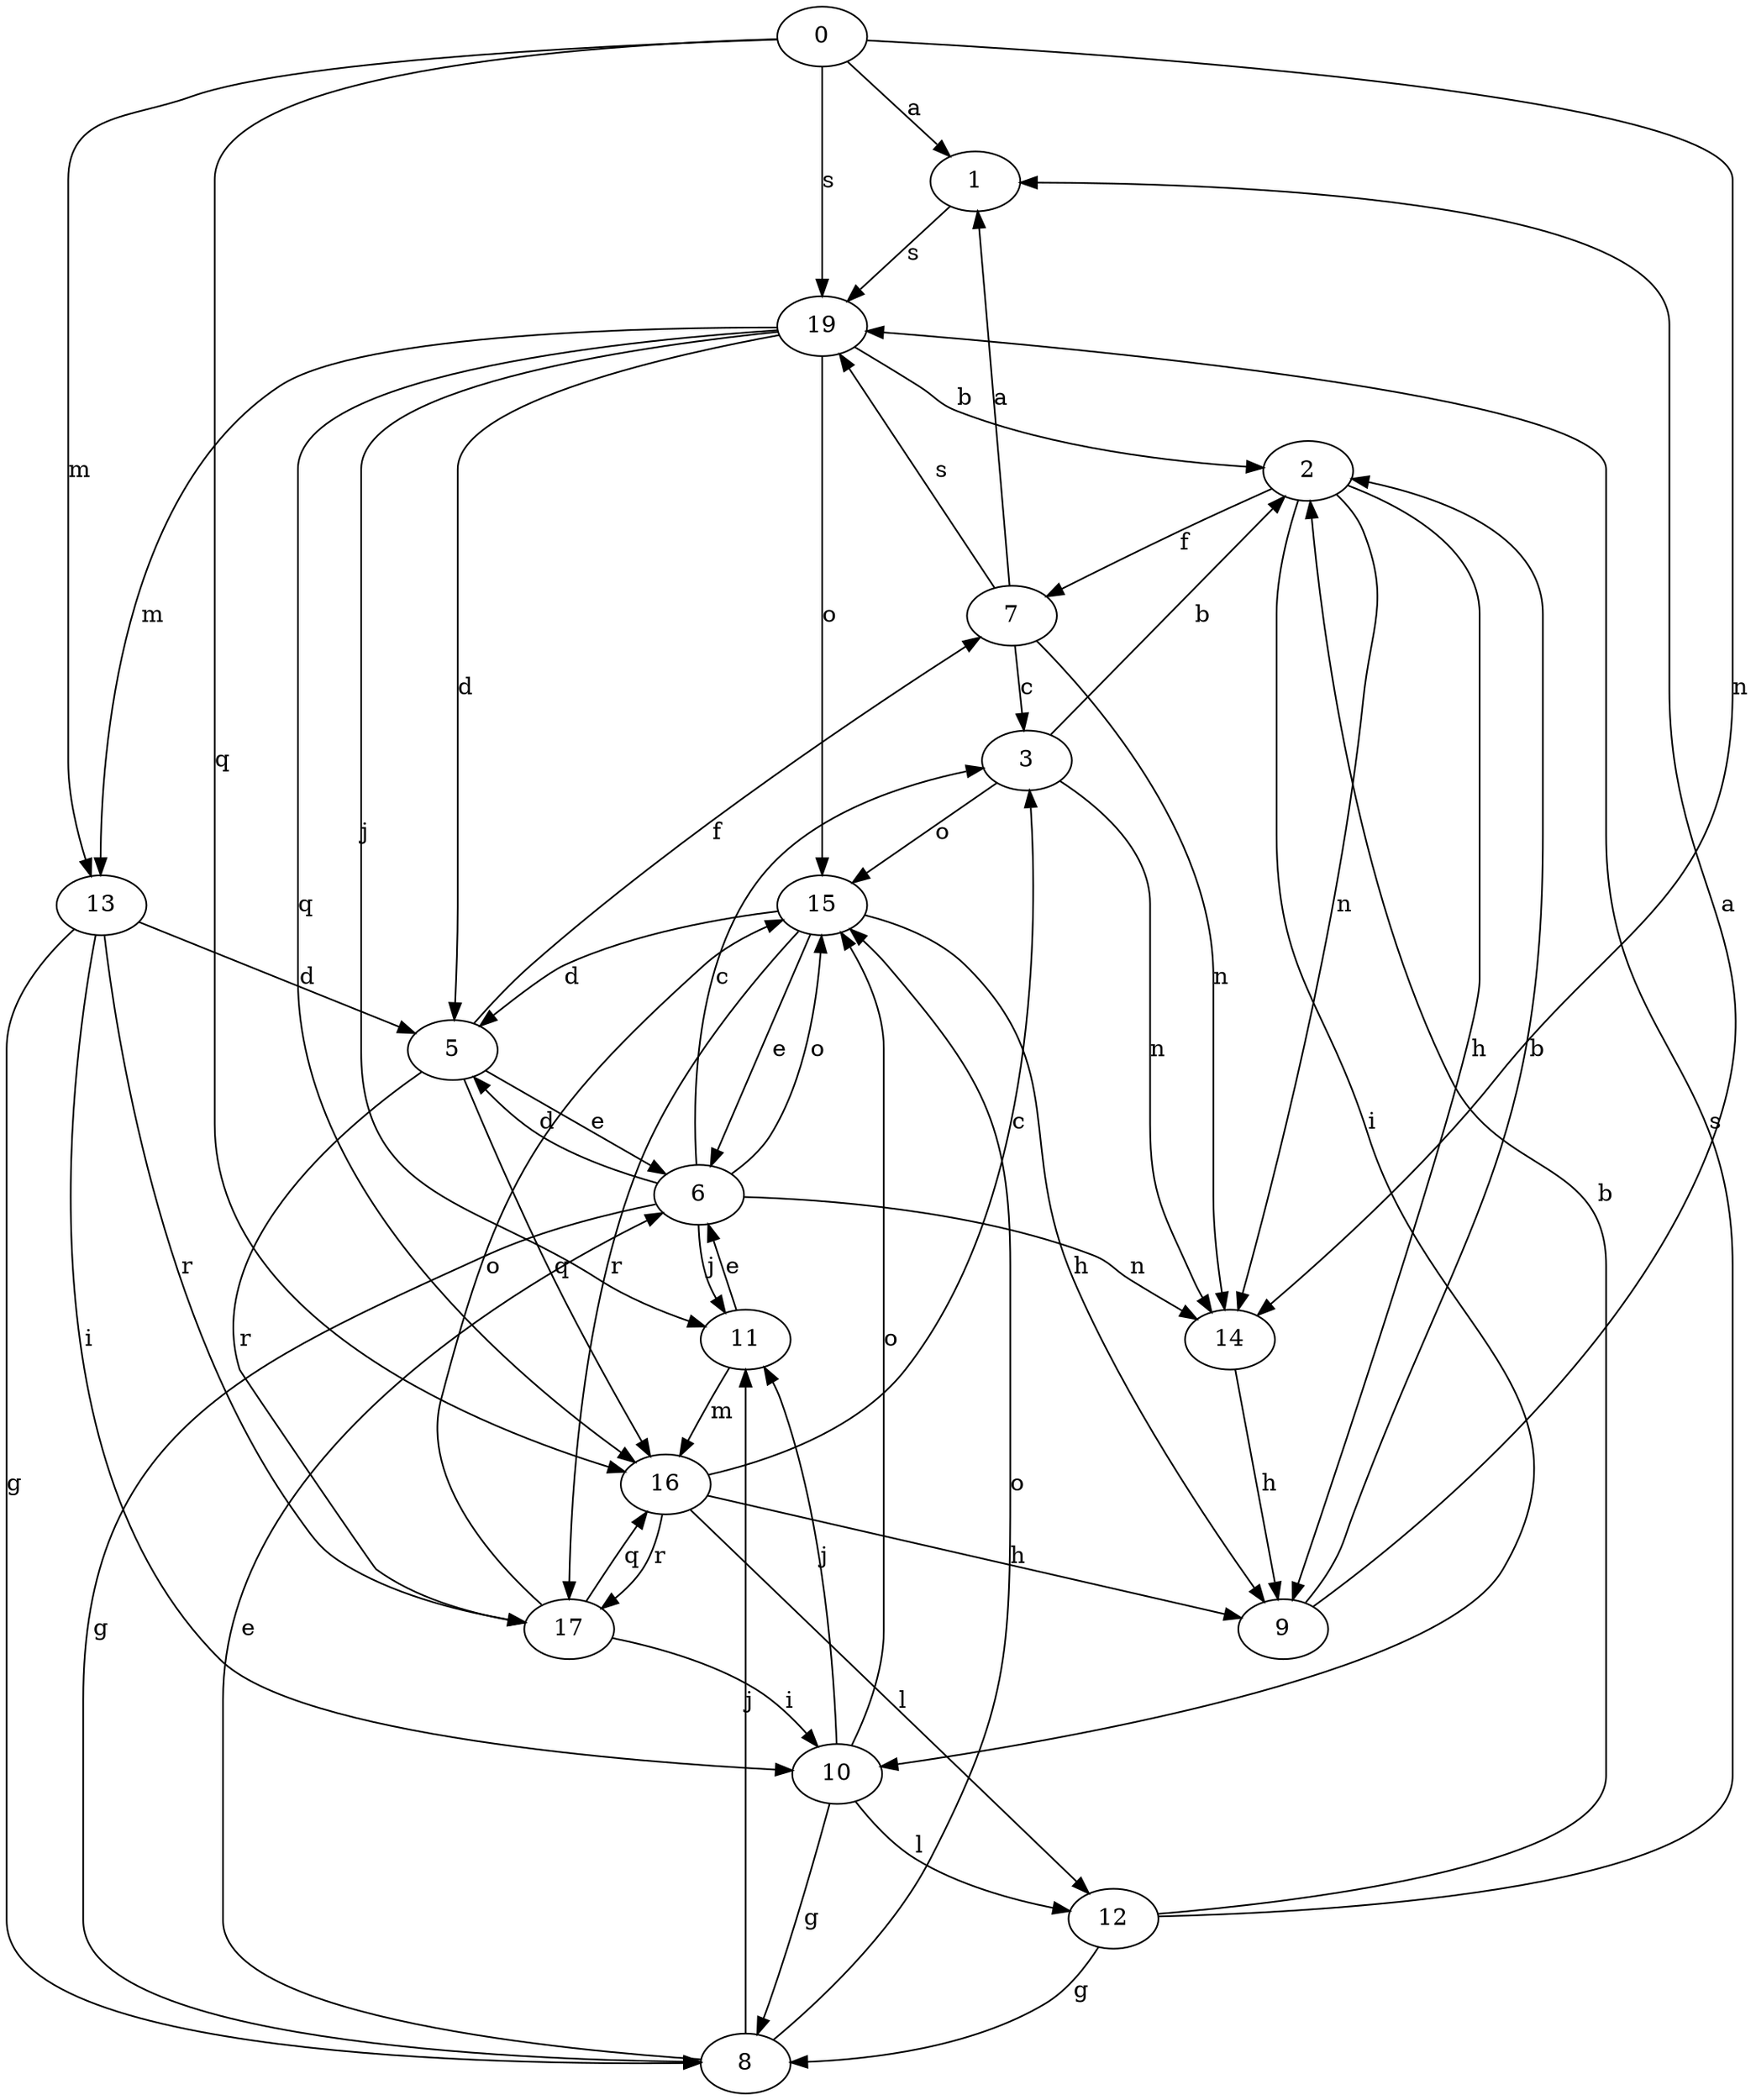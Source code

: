 strict digraph  {
0;
1;
2;
3;
5;
6;
7;
8;
9;
10;
11;
12;
13;
14;
15;
16;
17;
19;
0 -> 1  [label=a];
0 -> 13  [label=m];
0 -> 14  [label=n];
0 -> 16  [label=q];
0 -> 19  [label=s];
1 -> 19  [label=s];
2 -> 7  [label=f];
2 -> 9  [label=h];
2 -> 10  [label=i];
2 -> 14  [label=n];
3 -> 2  [label=b];
3 -> 14  [label=n];
3 -> 15  [label=o];
5 -> 6  [label=e];
5 -> 7  [label=f];
5 -> 16  [label=q];
5 -> 17  [label=r];
6 -> 3  [label=c];
6 -> 5  [label=d];
6 -> 8  [label=g];
6 -> 11  [label=j];
6 -> 14  [label=n];
6 -> 15  [label=o];
7 -> 1  [label=a];
7 -> 3  [label=c];
7 -> 14  [label=n];
7 -> 19  [label=s];
8 -> 6  [label=e];
8 -> 11  [label=j];
8 -> 15  [label=o];
9 -> 1  [label=a];
9 -> 2  [label=b];
10 -> 8  [label=g];
10 -> 11  [label=j];
10 -> 12  [label=l];
10 -> 15  [label=o];
11 -> 6  [label=e];
11 -> 16  [label=m];
12 -> 2  [label=b];
12 -> 8  [label=g];
12 -> 19  [label=s];
13 -> 5  [label=d];
13 -> 8  [label=g];
13 -> 10  [label=i];
13 -> 17  [label=r];
14 -> 9  [label=h];
15 -> 5  [label=d];
15 -> 6  [label=e];
15 -> 9  [label=h];
15 -> 17  [label=r];
16 -> 3  [label=c];
16 -> 9  [label=h];
16 -> 12  [label=l];
16 -> 17  [label=r];
17 -> 10  [label=i];
17 -> 15  [label=o];
17 -> 16  [label=q];
19 -> 2  [label=b];
19 -> 5  [label=d];
19 -> 11  [label=j];
19 -> 13  [label=m];
19 -> 15  [label=o];
19 -> 16  [label=q];
}
